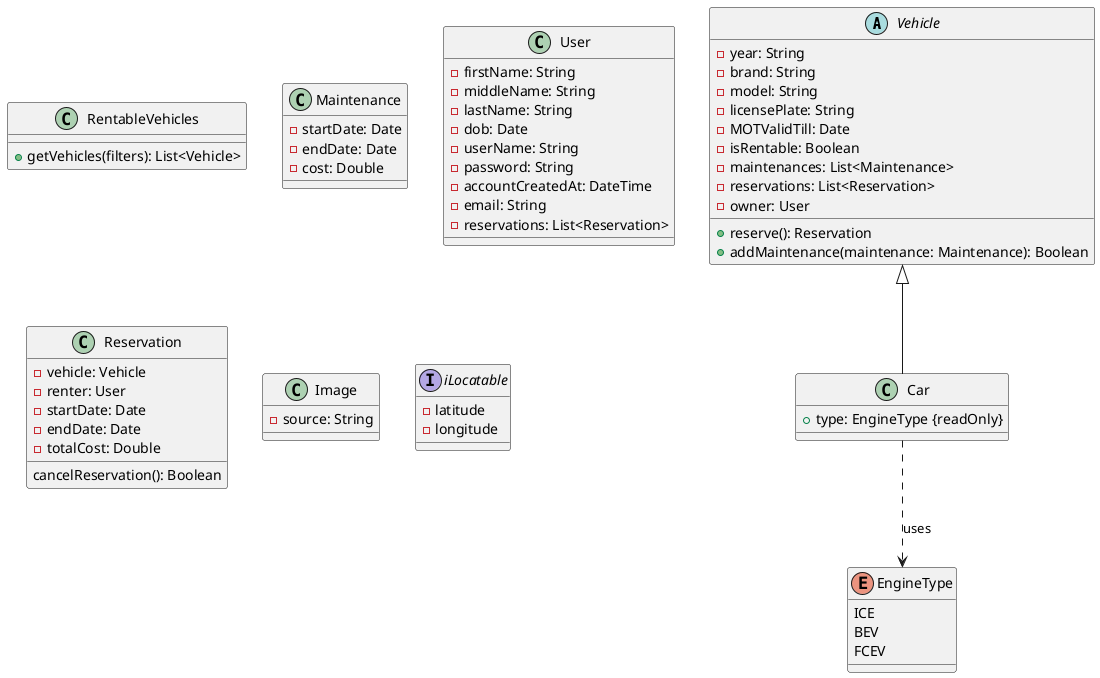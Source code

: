 @startuml
abstract class Vehicle {
    - year: String
    - brand: String
    - model: String
    - licensePlate: String
    - MOTValidTill: Date
    - isRentable: Boolean
    - maintenances: List<Maintenance>
    - reservations: List<Reservation>
    - owner: User
    + reserve(): Reservation
    + addMaintenance(maintenance: Maintenance): Boolean
}

class RentableVehicles {
    + getVehicles(filters): List<Vehicle>
}

class Maintenance {
    - startDate: Date
    - endDate: Date
    - cost: Double
}

class User {
    - firstName: String
    - middleName: String
    - lastName: String
    - dob: Date
    - userName: String
    - password: String
    - accountCreatedAt: DateTime
    - email: String
    - reservations: List<Reservation>
}

class Reservation {
    - vehicle: Vehicle
    - renter: User
    - startDate: Date
    - endDate: Date
    - totalCost: Double
    cancelReservation(): Boolean
}

class Car extends Vehicle {
    +type: EngineType {readOnly}
}

class Image {
    - source: String
}

enum EngineType {
    ICE
    BEV
    FCEV
}

interface iLocatable{
    - latitude
    - longitude
}

Car ..> EngineType : uses

@enduml